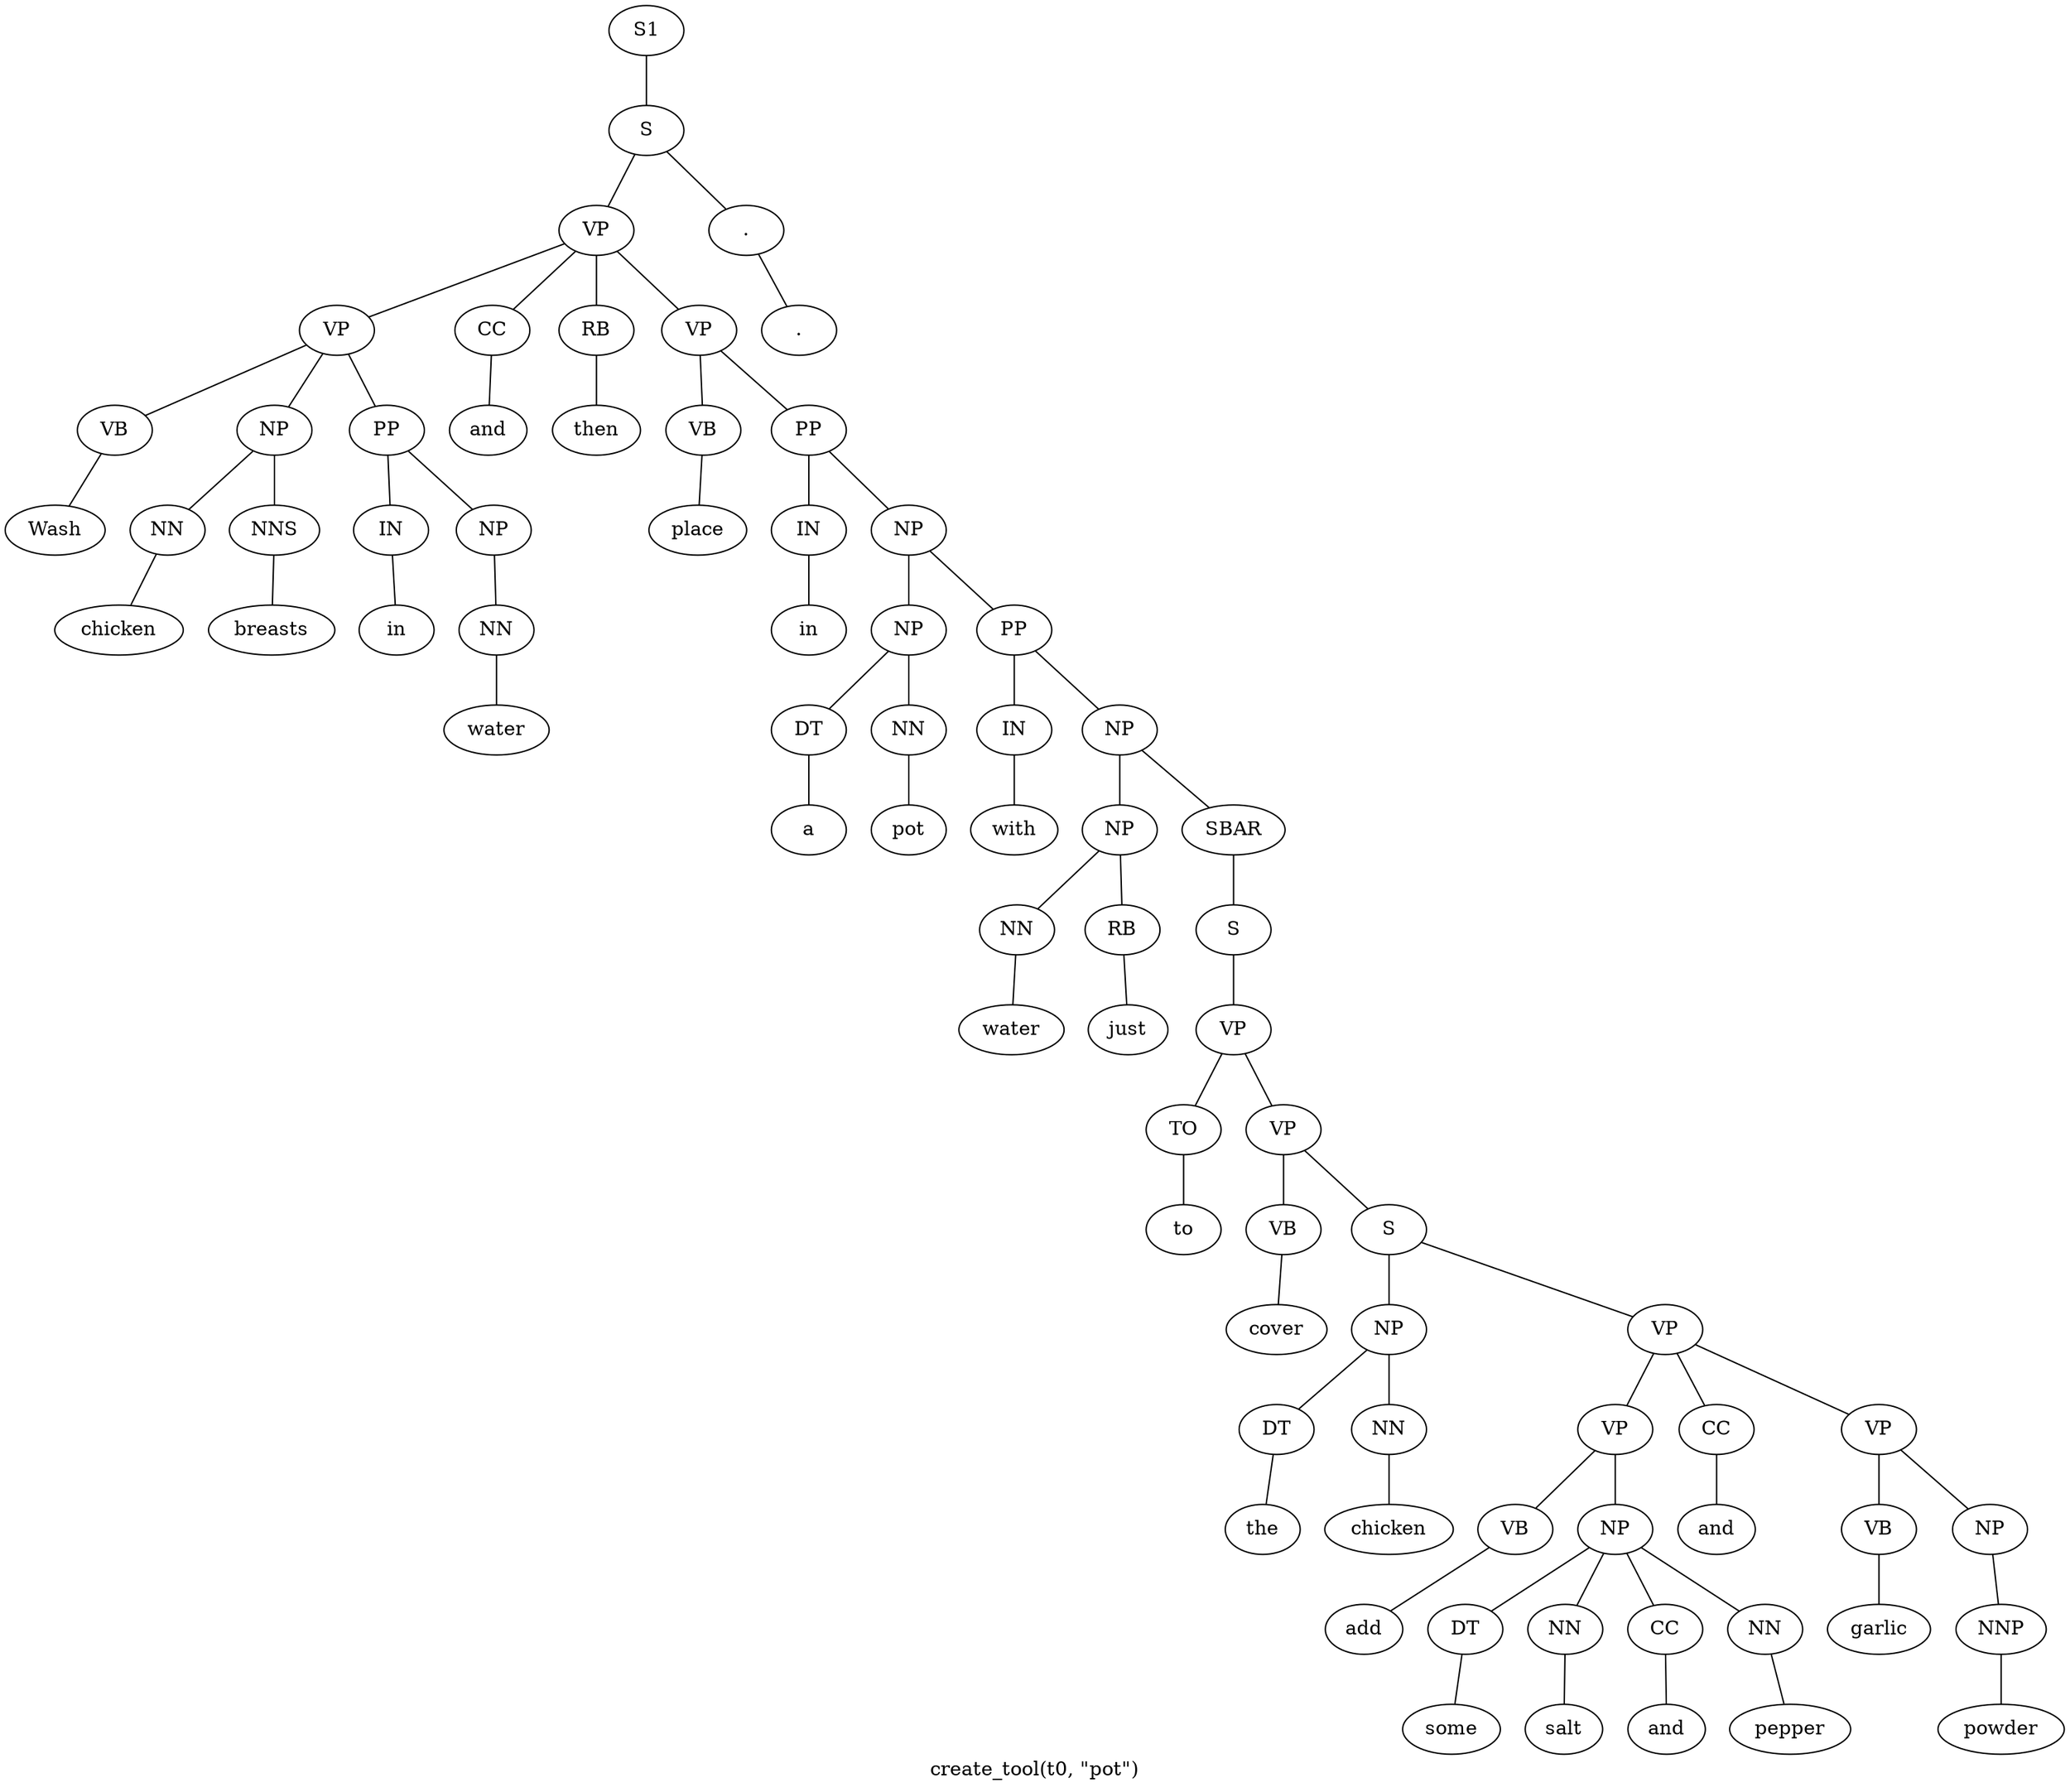 graph SyntaxGraph {
	label = "create_tool(t0, \"pot\")";
	Node0 [label="S1"];
	Node1 [label="S"];
	Node2 [label="VP"];
	Node3 [label="VP"];
	Node4 [label="VB"];
	Node5 [label="Wash"];
	Node6 [label="NP"];
	Node7 [label="NN"];
	Node8 [label="chicken"];
	Node9 [label="NNS"];
	Node10 [label="breasts"];
	Node11 [label="PP"];
	Node12 [label="IN"];
	Node13 [label="in"];
	Node14 [label="NP"];
	Node15 [label="NN"];
	Node16 [label="water"];
	Node17 [label="CC"];
	Node18 [label="and"];
	Node19 [label="RB"];
	Node20 [label="then"];
	Node21 [label="VP"];
	Node22 [label="VB"];
	Node23 [label="place"];
	Node24 [label="PP"];
	Node25 [label="IN"];
	Node26 [label="in"];
	Node27 [label="NP"];
	Node28 [label="NP"];
	Node29 [label="DT"];
	Node30 [label="a"];
	Node31 [label="NN"];
	Node32 [label="pot"];
	Node33 [label="PP"];
	Node34 [label="IN"];
	Node35 [label="with"];
	Node36 [label="NP"];
	Node37 [label="NP"];
	Node38 [label="NN"];
	Node39 [label="water"];
	Node40 [label="RB"];
	Node41 [label="just"];
	Node42 [label="SBAR"];
	Node43 [label="S"];
	Node44 [label="VP"];
	Node45 [label="TO"];
	Node46 [label="to"];
	Node47 [label="VP"];
	Node48 [label="VB"];
	Node49 [label="cover"];
	Node50 [label="S"];
	Node51 [label="NP"];
	Node52 [label="DT"];
	Node53 [label="the"];
	Node54 [label="NN"];
	Node55 [label="chicken"];
	Node56 [label="VP"];
	Node57 [label="VP"];
	Node58 [label="VB"];
	Node59 [label="add"];
	Node60 [label="NP"];
	Node61 [label="DT"];
	Node62 [label="some"];
	Node63 [label="NN"];
	Node64 [label="salt"];
	Node65 [label="CC"];
	Node66 [label="and"];
	Node67 [label="NN"];
	Node68 [label="pepper"];
	Node69 [label="CC"];
	Node70 [label="and"];
	Node71 [label="VP"];
	Node72 [label="VB"];
	Node73 [label="garlic"];
	Node74 [label="NP"];
	Node75 [label="NNP"];
	Node76 [label="powder"];
	Node77 [label="."];
	Node78 [label="."];

	Node0 -- Node1;
	Node1 -- Node2;
	Node1 -- Node77;
	Node2 -- Node3;
	Node2 -- Node17;
	Node2 -- Node19;
	Node2 -- Node21;
	Node3 -- Node4;
	Node3 -- Node6;
	Node3 -- Node11;
	Node4 -- Node5;
	Node6 -- Node7;
	Node6 -- Node9;
	Node7 -- Node8;
	Node9 -- Node10;
	Node11 -- Node12;
	Node11 -- Node14;
	Node12 -- Node13;
	Node14 -- Node15;
	Node15 -- Node16;
	Node17 -- Node18;
	Node19 -- Node20;
	Node21 -- Node22;
	Node21 -- Node24;
	Node22 -- Node23;
	Node24 -- Node25;
	Node24 -- Node27;
	Node25 -- Node26;
	Node27 -- Node28;
	Node27 -- Node33;
	Node28 -- Node29;
	Node28 -- Node31;
	Node29 -- Node30;
	Node31 -- Node32;
	Node33 -- Node34;
	Node33 -- Node36;
	Node34 -- Node35;
	Node36 -- Node37;
	Node36 -- Node42;
	Node37 -- Node38;
	Node37 -- Node40;
	Node38 -- Node39;
	Node40 -- Node41;
	Node42 -- Node43;
	Node43 -- Node44;
	Node44 -- Node45;
	Node44 -- Node47;
	Node45 -- Node46;
	Node47 -- Node48;
	Node47 -- Node50;
	Node48 -- Node49;
	Node50 -- Node51;
	Node50 -- Node56;
	Node51 -- Node52;
	Node51 -- Node54;
	Node52 -- Node53;
	Node54 -- Node55;
	Node56 -- Node57;
	Node56 -- Node69;
	Node56 -- Node71;
	Node57 -- Node58;
	Node57 -- Node60;
	Node58 -- Node59;
	Node60 -- Node61;
	Node60 -- Node63;
	Node60 -- Node65;
	Node60 -- Node67;
	Node61 -- Node62;
	Node63 -- Node64;
	Node65 -- Node66;
	Node67 -- Node68;
	Node69 -- Node70;
	Node71 -- Node72;
	Node71 -- Node74;
	Node72 -- Node73;
	Node74 -- Node75;
	Node75 -- Node76;
	Node77 -- Node78;
}